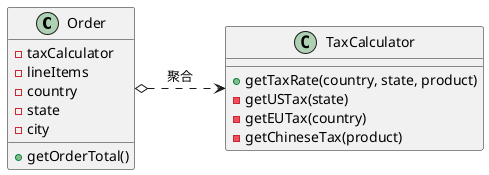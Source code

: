 @startuml "聚合"

class Order {
	- taxCalculator
	- lineItems
	- country
	- state
	- city

	+ getOrderTotal()
}


class TaxCalculator {
	
	+ getTaxRate(country, state, product)
	- getUSTax(state)
	- getEUTax(country)
	- getChineseTax(product)
}


Order o.right.> TaxCalculator: "    聚合    "

@enduml